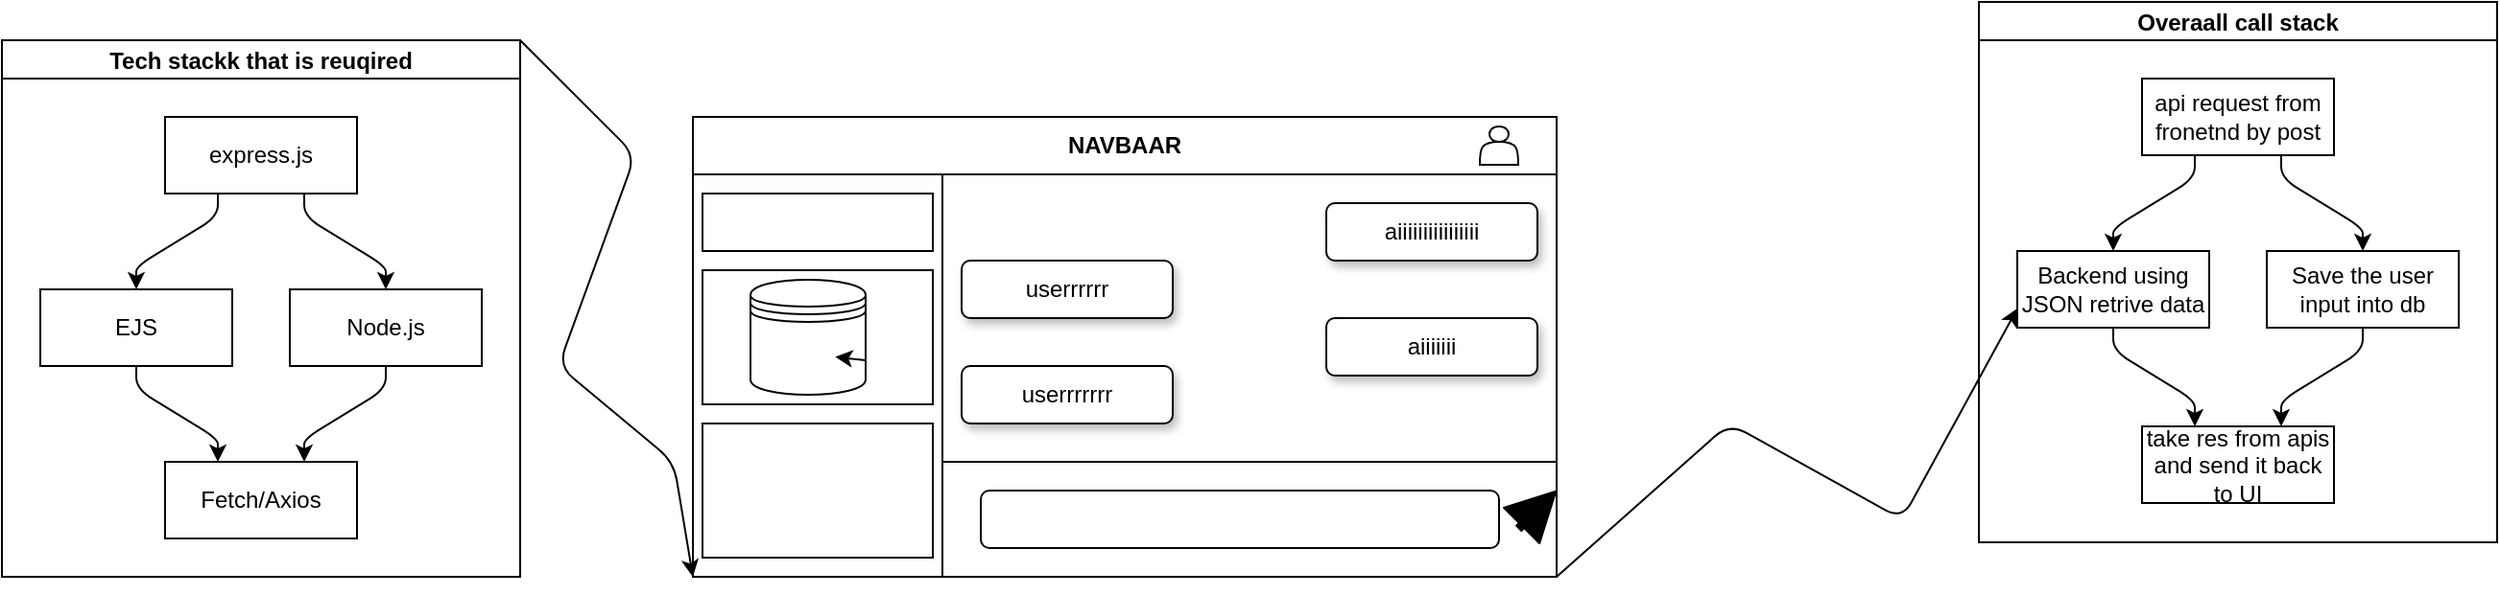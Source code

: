 <mxfile>
    <diagram id="biUGmro8-sP_YrCl5ZqS" name="Page-1">
        <mxGraphModel dx="1126" dy="310" grid="1" gridSize="1" guides="1" tooltips="1" connect="1" arrows="1" fold="1" page="1" pageScale="1" pageWidth="1100" pageHeight="850" background="#ffffff" math="0" shadow="0">
            <root>
                <mxCell id="0"/>
                <mxCell id="1" parent="0"/>
                <mxCell id="29" value="" style="rounded=0;whiteSpace=wrap;html=1;" parent="1" vertex="1">
                    <mxGeometry x="400" y="130" width="450" height="240" as="geometry"/>
                </mxCell>
                <mxCell id="30" value="&lt;b&gt;NAVBAAR&lt;/b&gt;" style="rounded=0;whiteSpace=wrap;html=1;strokeColor=#000000;" parent="1" vertex="1">
                    <mxGeometry x="400" y="130" width="450" height="30" as="geometry"/>
                </mxCell>
                <mxCell id="31" value="" style="rounded=0;whiteSpace=wrap;html=1;" parent="1" vertex="1">
                    <mxGeometry x="400" y="160" width="130" height="210" as="geometry"/>
                </mxCell>
                <mxCell id="45" style="edgeStyle=none;html=1;exitX=1;exitY=0.5;exitDx=0;exitDy=0;" parent="1" source="32" edge="1">
                    <mxGeometry relative="1" as="geometry">
                        <mxPoint x="840" y="340.25" as="targetPoint"/>
                    </mxGeometry>
                </mxCell>
                <mxCell id="56" style="edgeStyle=none;html=1;exitX=1;exitY=1;exitDx=0;exitDy=0;entryX=0;entryY=0.75;entryDx=0;entryDy=0;" edge="1" parent="1" source="32" target="49">
                    <mxGeometry relative="1" as="geometry">
                        <Array as="points">
                            <mxPoint x="940" y="290"/>
                            <mxPoint x="1030" y="340"/>
                        </Array>
                    </mxGeometry>
                </mxCell>
                <mxCell id="32" value="" style="rounded=0;whiteSpace=wrap;html=1;" parent="1" vertex="1">
                    <mxGeometry x="530" y="310" width="320" height="60" as="geometry"/>
                </mxCell>
                <mxCell id="33" value="userrrrrrr" style="rounded=1;whiteSpace=wrap;html=1;shadow=1;" parent="1" vertex="1">
                    <mxGeometry x="540" y="260" width="110" height="30" as="geometry"/>
                </mxCell>
                <mxCell id="34" value="aiiiiiii" style="rounded=1;whiteSpace=wrap;html=1;shadow=1;" parent="1" vertex="1">
                    <mxGeometry x="730" y="235" width="110" height="30" as="geometry"/>
                </mxCell>
                <mxCell id="35" value="userrrrrr" style="rounded=1;whiteSpace=wrap;html=1;shadow=1;" parent="1" vertex="1">
                    <mxGeometry x="540" y="205" width="110" height="30" as="geometry"/>
                </mxCell>
                <mxCell id="36" value="aiiiiiiiiiiiiiiii" style="rounded=1;whiteSpace=wrap;html=1;shadow=1;" parent="1" vertex="1">
                    <mxGeometry x="730" y="175" width="110" height="30" as="geometry"/>
                </mxCell>
                <mxCell id="37" value="" style="rounded=0;whiteSpace=wrap;html=1;" parent="1" vertex="1">
                    <mxGeometry x="405" y="170" width="120" height="30" as="geometry"/>
                </mxCell>
                <mxCell id="38" value="" style="rounded=0;whiteSpace=wrap;html=1;" parent="1" vertex="1">
                    <mxGeometry x="405" y="210" width="120" height="70" as="geometry"/>
                </mxCell>
                <mxCell id="39" value="" style="rounded=0;whiteSpace=wrap;html=1;" parent="1" vertex="1">
                    <mxGeometry x="405" y="290" width="120" height="70" as="geometry"/>
                </mxCell>
                <mxCell id="40" value="" style="rounded=1;whiteSpace=wrap;html=1;" parent="1" vertex="1">
                    <mxGeometry x="550" y="325" width="270" height="30" as="geometry"/>
                </mxCell>
                <mxCell id="42" value="" style="shape=flexArrow;endArrow=classic;html=1;fillColor=#000000;endWidth=21.562;endSize=8.087;width=3.75;" parent="1" edge="1">
                    <mxGeometry width="50" height="50" relative="1" as="geometry">
                        <mxPoint x="830" y="345" as="sourcePoint"/>
                        <mxPoint x="850" y="325" as="targetPoint"/>
                    </mxGeometry>
                </mxCell>
                <mxCell id="43" value="" style="shape=datastore;whiteSpace=wrap;html=1;" parent="1" vertex="1">
                    <mxGeometry x="430" y="215" width="60" height="60" as="geometry"/>
                </mxCell>
                <mxCell id="44" style="edgeStyle=none;html=1;exitX=1;exitY=0.7;exitDx=0;exitDy=0;entryX=0.736;entryY=0.671;entryDx=0;entryDy=0;entryPerimeter=0;" parent="1" source="43" target="43" edge="1">
                    <mxGeometry relative="1" as="geometry"/>
                </mxCell>
                <mxCell id="46" value="" style="shape=actor;whiteSpace=wrap;html=1;" parent="1" vertex="1">
                    <mxGeometry x="810" y="135" width="20" height="20" as="geometry"/>
                </mxCell>
                <mxCell id="47" value="Overaall call stack" style="swimlane;startSize=20;horizontal=1;childLayout=flowLayout;flowOrientation=north;resizable=0;interRankCellSpacing=50;containerType=tree;fontSize=12;" vertex="1" parent="1">
                    <mxGeometry x="1070" y="70" width="270" height="282" as="geometry"/>
                </mxCell>
                <mxCell id="48" value="api request from fronetnd by post" style="whiteSpace=wrap;html=1;" vertex="1" parent="47">
                    <mxGeometry x="85" y="40" width="100" height="40" as="geometry"/>
                </mxCell>
                <mxCell id="49" value="Backend using JSON retrive data" style="whiteSpace=wrap;html=1;" vertex="1" parent="47">
                    <mxGeometry x="20" y="130" width="100" height="40" as="geometry"/>
                </mxCell>
                <mxCell id="50" value="" style="html=1;rounded=1;curved=0;sourcePerimeterSpacing=0;targetPerimeterSpacing=0;startSize=6;endSize=6;noEdgeStyle=1;orthogonal=1;" edge="1" parent="47" source="48" target="49">
                    <mxGeometry relative="1" as="geometry">
                        <Array as="points">
                            <mxPoint x="112.5" y="92"/>
                            <mxPoint x="70" y="118"/>
                        </Array>
                    </mxGeometry>
                </mxCell>
                <mxCell id="51" value="Save the user input into db" style="whiteSpace=wrap;html=1;" vertex="1" parent="47">
                    <mxGeometry x="150" y="130" width="100" height="40" as="geometry"/>
                </mxCell>
                <mxCell id="52" value="" style="html=1;rounded=1;curved=0;sourcePerimeterSpacing=0;targetPerimeterSpacing=0;startSize=6;endSize=6;noEdgeStyle=1;orthogonal=1;" edge="1" parent="47" source="48" target="51">
                    <mxGeometry relative="1" as="geometry">
                        <Array as="points">
                            <mxPoint x="157.5" y="92"/>
                            <mxPoint x="200" y="118"/>
                        </Array>
                    </mxGeometry>
                </mxCell>
                <mxCell id="53" value="take res from apis and send it back to UI" style="whiteSpace=wrap;html=1;" vertex="1" parent="47">
                    <mxGeometry x="85" y="221.5" width="100" height="40" as="geometry"/>
                </mxCell>
                <mxCell id="54" value="" style="html=1;rounded=1;curved=0;sourcePerimeterSpacing=0;targetPerimeterSpacing=0;startSize=6;endSize=6;noEdgeStyle=1;orthogonal=1;" edge="1" parent="47" source="49" target="53">
                    <mxGeometry relative="1" as="geometry">
                        <Array as="points">
                            <mxPoint x="70" y="182"/>
                            <mxPoint x="112.5" y="208"/>
                        </Array>
                    </mxGeometry>
                </mxCell>
                <mxCell id="55" value="" style="html=1;rounded=1;curved=0;sourcePerimeterSpacing=0;targetPerimeterSpacing=0;startSize=6;endSize=6;noEdgeStyle=1;orthogonal=1;" edge="1" parent="47" source="51" target="53">
                    <mxGeometry relative="1" as="geometry">
                        <Array as="points">
                            <mxPoint x="200" y="182"/>
                            <mxPoint x="157.5" y="208"/>
                        </Array>
                    </mxGeometry>
                </mxCell>
                <mxCell id="66" style="edgeStyle=none;html=1;exitX=1;exitY=0;exitDx=0;exitDy=0;entryX=0;entryY=1;entryDx=0;entryDy=0;" edge="1" parent="1" source="57" target="31">
                    <mxGeometry relative="1" as="geometry">
                        <Array as="points">
                            <mxPoint x="370" y="150"/>
                            <mxPoint x="330" y="260"/>
                            <mxPoint x="390" y="310"/>
                        </Array>
                    </mxGeometry>
                </mxCell>
                <mxCell id="57" value="Tech stackk that is reuqired" style="swimlane;startSize=20;horizontal=1;childLayout=flowLayout;flowOrientation=north;resizable=0;interRankCellSpacing=50;containerType=tree;fontSize=12;" vertex="1" parent="1">
                    <mxGeometry x="40" y="90" width="270" height="280" as="geometry"/>
                </mxCell>
                <mxCell id="58" value="express.js" style="whiteSpace=wrap;html=1;" vertex="1" parent="57">
                    <mxGeometry x="85" y="40" width="100" height="40" as="geometry"/>
                </mxCell>
                <mxCell id="59" value="Node.js" style="whiteSpace=wrap;html=1;" vertex="1" parent="57">
                    <mxGeometry x="150" y="130" width="100" height="40" as="geometry"/>
                </mxCell>
                <mxCell id="60" value="" style="html=1;rounded=1;curved=0;sourcePerimeterSpacing=0;targetPerimeterSpacing=0;startSize=6;endSize=6;noEdgeStyle=1;orthogonal=1;" edge="1" parent="57" source="58" target="59">
                    <mxGeometry relative="1" as="geometry">
                        <Array as="points">
                            <mxPoint x="157.5" y="92"/>
                            <mxPoint x="200" y="118"/>
                        </Array>
                    </mxGeometry>
                </mxCell>
                <mxCell id="61" value="EJS" style="whiteSpace=wrap;html=1;" vertex="1" parent="57">
                    <mxGeometry x="20" y="130" width="100" height="40" as="geometry"/>
                </mxCell>
                <mxCell id="62" value="" style="html=1;rounded=1;curved=0;sourcePerimeterSpacing=0;targetPerimeterSpacing=0;startSize=6;endSize=6;noEdgeStyle=1;orthogonal=1;" edge="1" parent="57" source="58" target="61">
                    <mxGeometry relative="1" as="geometry">
                        <Array as="points">
                            <mxPoint x="112.5" y="92"/>
                            <mxPoint x="70" y="118"/>
                        </Array>
                    </mxGeometry>
                </mxCell>
                <mxCell id="63" value="Fetch/Axios" style="whiteSpace=wrap;html=1;" vertex="1" parent="57">
                    <mxGeometry x="85" y="220" width="100" height="40" as="geometry"/>
                </mxCell>
                <mxCell id="64" value="" style="html=1;rounded=1;curved=0;sourcePerimeterSpacing=0;targetPerimeterSpacing=0;startSize=6;endSize=6;noEdgeStyle=1;orthogonal=1;" edge="1" parent="57" source="59" target="63">
                    <mxGeometry relative="1" as="geometry">
                        <Array as="points">
                            <mxPoint x="200" y="182"/>
                            <mxPoint x="157.5" y="208"/>
                        </Array>
                    </mxGeometry>
                </mxCell>
                <mxCell id="65" value="" style="html=1;rounded=1;curved=0;sourcePerimeterSpacing=0;targetPerimeterSpacing=0;startSize=6;endSize=6;noEdgeStyle=1;orthogonal=1;" edge="1" parent="57" source="61" target="63">
                    <mxGeometry relative="1" as="geometry">
                        <Array as="points">
                            <mxPoint x="70" y="182"/>
                            <mxPoint x="112.5" y="208"/>
                        </Array>
                    </mxGeometry>
                </mxCell>
            </root>
        </mxGraphModel>
    </diagram>
</mxfile>